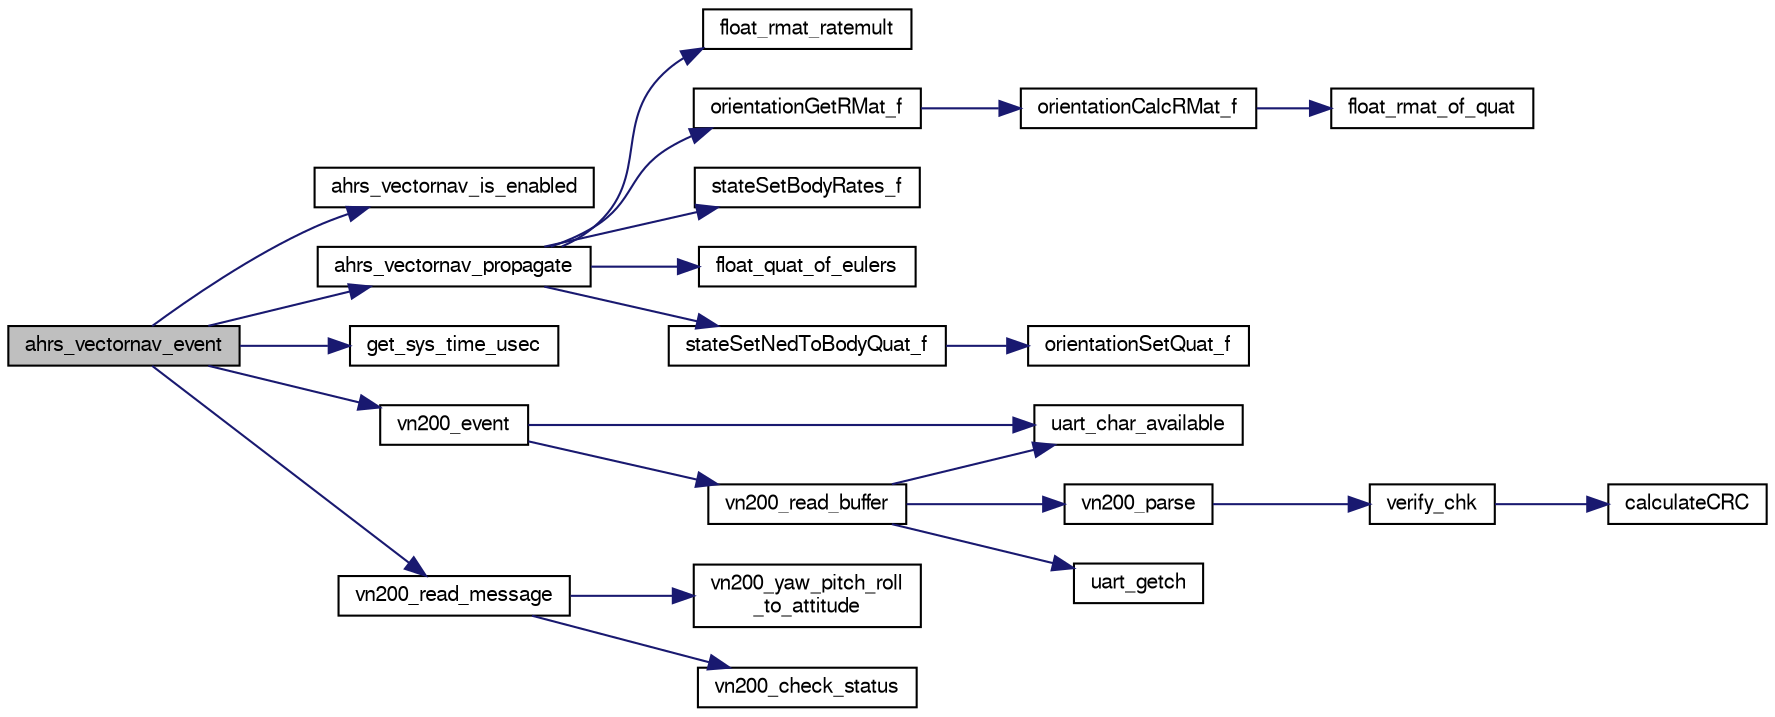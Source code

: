 digraph "ahrs_vectornav_event"
{
  edge [fontname="FreeSans",fontsize="10",labelfontname="FreeSans",labelfontsize="10"];
  node [fontname="FreeSans",fontsize="10",shape=record];
  rankdir="LR";
  Node1 [label="ahrs_vectornav_event",height=0.2,width=0.4,color="black", fillcolor="grey75", style="filled", fontcolor="black"];
  Node1 -> Node2 [color="midnightblue",fontsize="10",style="solid",fontname="FreeSans"];
  Node2 [label="ahrs_vectornav_is_enabled",height=0.2,width=0.4,color="black", fillcolor="white", style="filled",URL="$ahrs__vectornav__wrapper_8c.html#a32bbfa5ae17900bd2aef1cc4d47ae02f"];
  Node1 -> Node3 [color="midnightblue",fontsize="10",style="solid",fontname="FreeSans"];
  Node3 [label="ahrs_vectornav_propagate",height=0.2,width=0.4,color="black", fillcolor="white", style="filled",URL="$ahrs__vectornav_8c.html#a372720f51165cb35510d524d12881555",tooltip="Read received data. "];
  Node3 -> Node4 [color="midnightblue",fontsize="10",style="solid",fontname="FreeSans"];
  Node4 [label="float_rmat_ratemult",height=0.2,width=0.4,color="black", fillcolor="white", style="filled",URL="$group__math__algebra__float.html#ga3f7d064248ddf6a411369b55c0282913",tooltip="rotate anglular rates by rotation matrix. "];
  Node3 -> Node5 [color="midnightblue",fontsize="10",style="solid",fontname="FreeSans"];
  Node5 [label="orientationGetRMat_f",height=0.2,width=0.4,color="black", fillcolor="white", style="filled",URL="$group__math__orientation__representation.html#gadad1660d6ec48c67423b76622ce80b51",tooltip="Get vehicle body attitude rotation matrix (float). "];
  Node5 -> Node6 [color="midnightblue",fontsize="10",style="solid",fontname="FreeSans"];
  Node6 [label="orientationCalcRMat_f",height=0.2,width=0.4,color="black", fillcolor="white", style="filled",URL="$group__math__orientation__representation.html#ga3394d93b976378bb5c9ddea8d7960eeb"];
  Node6 -> Node7 [color="midnightblue",fontsize="10",style="solid",fontname="FreeSans"];
  Node7 [label="float_rmat_of_quat",height=0.2,width=0.4,color="black", fillcolor="white", style="filled",URL="$group__math__algebra__float.html#ga4f32e245bb37ef9fdf43872080f63fbc"];
  Node3 -> Node8 [color="midnightblue",fontsize="10",style="solid",fontname="FreeSans"];
  Node8 [label="stateSetBodyRates_f",height=0.2,width=0.4,color="black", fillcolor="white", style="filled",URL="$group__state__rate.html#ga81d506386a5e2842d7e37cb6e1dbf252",tooltip="Set vehicle body angular rate (float). "];
  Node3 -> Node9 [color="midnightblue",fontsize="10",style="solid",fontname="FreeSans"];
  Node9 [label="float_quat_of_eulers",height=0.2,width=0.4,color="black", fillcolor="white", style="filled",URL="$group__math__algebra__float.html#ga99c8f1ff70a5b638cf87ea816f1756a2",tooltip="quat of euler roation &#39;ZYX&#39; "];
  Node3 -> Node10 [color="midnightblue",fontsize="10",style="solid",fontname="FreeSans"];
  Node10 [label="stateSetNedToBodyQuat_f",height=0.2,width=0.4,color="black", fillcolor="white", style="filled",URL="$group__state__attitude.html#ga08c015e6feca07c5c0976f1d2d28c31e",tooltip="Set vehicle body attitude from quaternion (float). "];
  Node10 -> Node11 [color="midnightblue",fontsize="10",style="solid",fontname="FreeSans"];
  Node11 [label="orientationSetQuat_f",height=0.2,width=0.4,color="black", fillcolor="white", style="filled",URL="$group__math__orientation__representation.html#ga35d21d17eb2d2ef8352f0aceb8ad7001",tooltip="Set vehicle body attitude from quaternion (float). "];
  Node1 -> Node12 [color="midnightblue",fontsize="10",style="solid",fontname="FreeSans"];
  Node12 [label="get_sys_time_usec",height=0.2,width=0.4,color="black", fillcolor="white", style="filled",URL="$chibios_2mcu__periph_2sys__time__arch_8c.html#a7ddfef1f78a56c6b4c4c536b5d670bfb",tooltip="Get the time in microseconds since startup. "];
  Node1 -> Node13 [color="midnightblue",fontsize="10",style="solid",fontname="FreeSans"];
  Node13 [label="vn200_event",height=0.2,width=0.4,color="black", fillcolor="white", style="filled",URL="$vn200__serial_8c.html#a3d81e2dac2ecada08b2be854a776b118"];
  Node13 -> Node14 [color="midnightblue",fontsize="10",style="solid",fontname="FreeSans"];
  Node14 [label="uart_char_available",height=0.2,width=0.4,color="black", fillcolor="white", style="filled",URL="$linux_2mcu__periph_2uart__arch_8c.html#a663f41657d0ad8e115fc7709b071d749",tooltip="Check UART for available chars in receive buffer. "];
  Node13 -> Node15 [color="midnightblue",fontsize="10",style="solid",fontname="FreeSans"];
  Node15 [label="vn200_read_buffer",height=0.2,width=0.4,color="black", fillcolor="white", style="filled",URL="$vn200__serial_8c.html#ab4e1d57f1c673bb4b96a74cdb9b63480"];
  Node15 -> Node14 [color="midnightblue",fontsize="10",style="solid",fontname="FreeSans"];
  Node15 -> Node16 [color="midnightblue",fontsize="10",style="solid",fontname="FreeSans"];
  Node16 [label="vn200_parse",height=0.2,width=0.4,color="black", fillcolor="white", style="filled",URL="$vn200__serial_8c.html#ac1686e2d6ad01507cfe022f2abbc8f7d",tooltip="Packet Collection & state machine. "];
  Node16 -> Node17 [color="midnightblue",fontsize="10",style="solid",fontname="FreeSans"];
  Node17 [label="verify_chk",height=0.2,width=0.4,color="black", fillcolor="white", style="filled",URL="$vn200__serial_8c.html#ae28fd86966eafa975b528e8253ccfe40",tooltip="Verify checksum. "];
  Node17 -> Node18 [color="midnightblue",fontsize="10",style="solid",fontname="FreeSans"];
  Node18 [label="calculateCRC",height=0.2,width=0.4,color="black", fillcolor="white", style="filled",URL="$vn200__serial_8c.html#a4534893dcb2459077ceb871a388ad0ce",tooltip="Calculates the 16-bit CRC for the given ASCII or binary message. "];
  Node15 -> Node19 [color="midnightblue",fontsize="10",style="solid",fontname="FreeSans"];
  Node19 [label="uart_getch",height=0.2,width=0.4,color="black", fillcolor="white", style="filled",URL="$chibios_2mcu__periph_2uart__arch_8c.html#adb9a60ec94a31a08e6454ccf64f24039"];
  Node1 -> Node20 [color="midnightblue",fontsize="10",style="solid",fontname="FreeSans"];
  Node20 [label="vn200_read_message",height=0.2,width=0.4,color="black", fillcolor="white", style="filled",URL="$vn200__serial_8c.html#a13f1a793a1a690aa4ff89764262c3644",tooltip="Read received message and populate data struct with new measurements. "];
  Node20 -> Node21 [color="midnightblue",fontsize="10",style="solid",fontname="FreeSans"];
  Node21 [label="vn200_yaw_pitch_roll\l_to_attitude",height=0.2,width=0.4,color="black", fillcolor="white", style="filled",URL="$vn200__serial_8c.html#a43111461bc87c4acc7776c1066392596",tooltip="Convert yaw, pitch, and roll data from VectorNav to correct attitude yaw(0), pitch(1), roll(2) -> phi, theta, psi [deg] -> rad. "];
  Node20 -> Node22 [color="midnightblue",fontsize="10",style="solid",fontname="FreeSans"];
  Node22 [label="vn200_check_status",height=0.2,width=0.4,color="black", fillcolor="white", style="filled",URL="$vn200__serial_8c.html#a8691ed20ea97b2e193d9daf4501799bd",tooltip="Check INS status. "];
}

